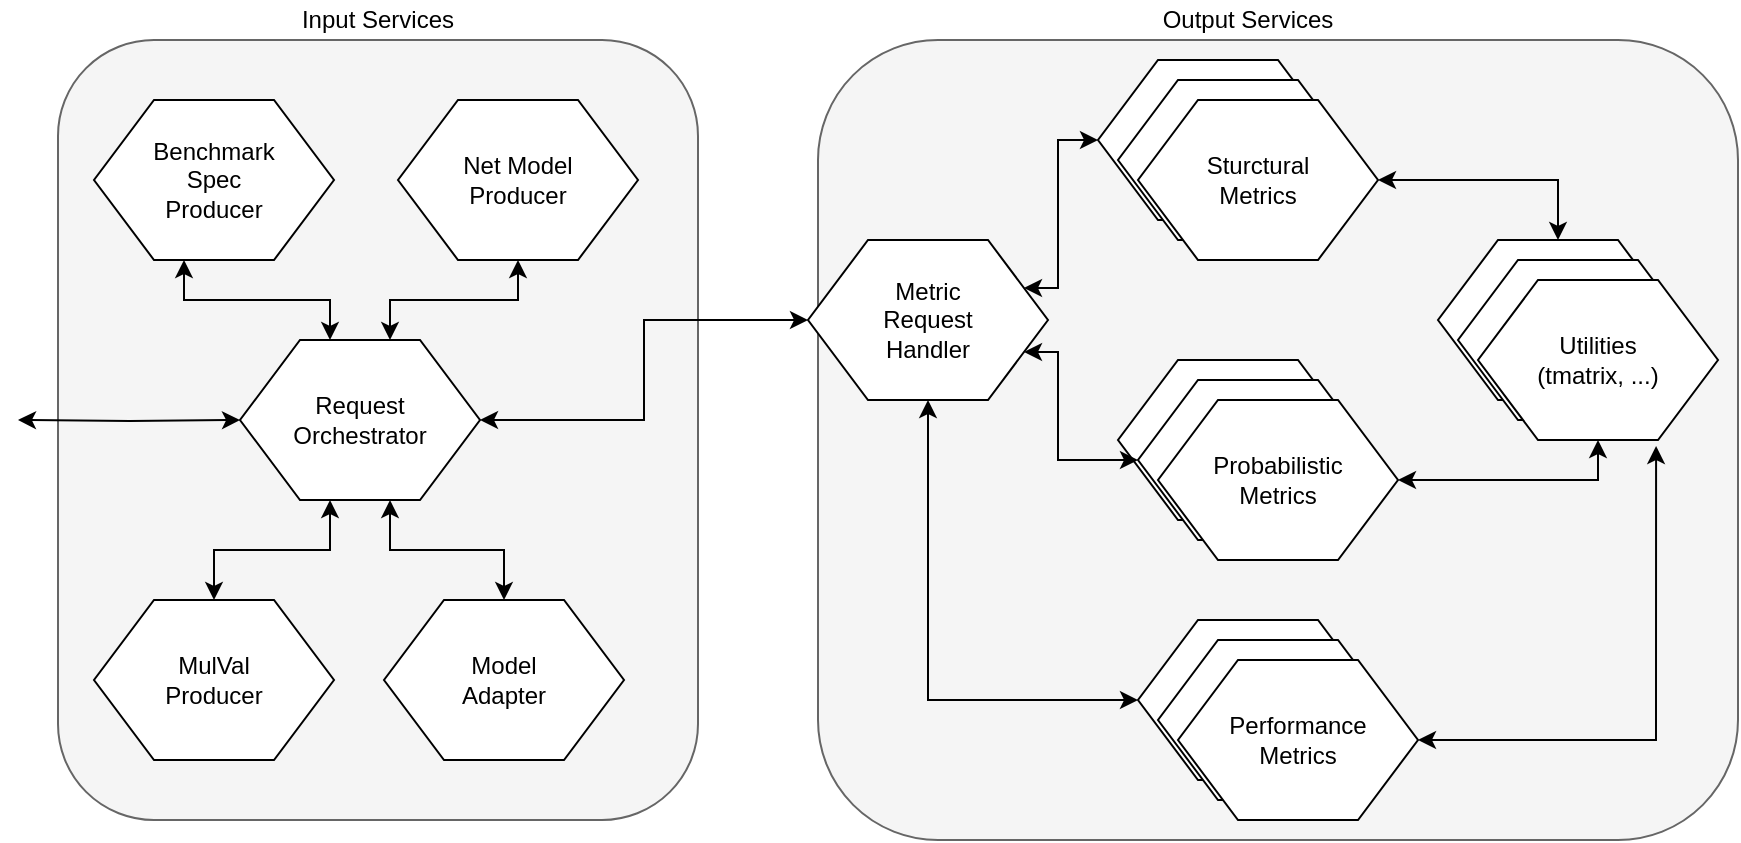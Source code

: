 <mxfile version="10.8.0" type="device"><diagram id="KOtWzLJ8K8H_vh_NgDsx" name="Page-1"><mxGraphModel dx="2177" dy="827" grid="1" gridSize="10" guides="1" tooltips="1" connect="1" arrows="1" fold="1" page="1" pageScale="1" pageWidth="850" pageHeight="1100" math="0" shadow="0"><root><mxCell id="0"/><mxCell id="1" parent="0"/><mxCell id="Bpt-3JFN0gdqlfXHi6Q4-1" value="" style="rounded=1;whiteSpace=wrap;html=1;fillColor=#f5f5f5;strokeColor=#666666;fontColor=#333333;" vertex="1" parent="1"><mxGeometry x="-10" y="480" width="320" height="390" as="geometry"/></mxCell><mxCell id="Bpt-3JFN0gdqlfXHi6Q4-2" value="" style="rounded=1;whiteSpace=wrap;html=1;fillColor=#f5f5f5;strokeColor=#666666;fontColor=#333333;" vertex="1" parent="1"><mxGeometry x="370" y="480" width="460" height="400" as="geometry"/></mxCell><mxCell id="Bpt-3JFN0gdqlfXHi6Q4-3" value="Sturctural&lt;br&gt;Metrics" style="shape=hexagon;perimeter=hexagonPerimeter2;whiteSpace=wrap;html=1;" vertex="1" parent="1"><mxGeometry x="510" y="490" width="120" height="80" as="geometry"/></mxCell><mxCell id="Bpt-3JFN0gdqlfXHi6Q4-4" value="Sturctural&lt;br&gt;Metrics" style="shape=hexagon;perimeter=hexagonPerimeter2;whiteSpace=wrap;html=1;" vertex="1" parent="1"><mxGeometry x="520" y="500" width="120" height="80" as="geometry"/></mxCell><mxCell id="Bpt-3JFN0gdqlfXHi6Q4-5" style="edgeStyle=orthogonalEdgeStyle;rounded=0;orthogonalLoop=1;jettySize=auto;html=1;exitX=1;exitY=0.5;exitDx=0;exitDy=0;entryX=0.5;entryY=0;entryDx=0;entryDy=0;startArrow=classic;startFill=1;" edge="1" parent="1" source="Bpt-3JFN0gdqlfXHi6Q4-6" target="Bpt-3JFN0gdqlfXHi6Q4-11"><mxGeometry relative="1" as="geometry"/></mxCell><mxCell id="Bpt-3JFN0gdqlfXHi6Q4-6" value="Sturctural&lt;br&gt;Metrics" style="shape=hexagon;perimeter=hexagonPerimeter2;whiteSpace=wrap;html=1;" vertex="1" parent="1"><mxGeometry x="530" y="510" width="120" height="80" as="geometry"/></mxCell><mxCell id="Bpt-3JFN0gdqlfXHi6Q4-7" value="Sturctural&lt;br&gt;Metrics" style="shape=hexagon;perimeter=hexagonPerimeter2;whiteSpace=wrap;html=1;" vertex="1" parent="1"><mxGeometry x="520" y="640" width="120" height="80" as="geometry"/></mxCell><mxCell id="Bpt-3JFN0gdqlfXHi6Q4-8" value="Sturctural&lt;br&gt;Metrics" style="shape=hexagon;perimeter=hexagonPerimeter2;whiteSpace=wrap;html=1;" vertex="1" parent="1"><mxGeometry x="530" y="650" width="120" height="80" as="geometry"/></mxCell><mxCell id="Bpt-3JFN0gdqlfXHi6Q4-9" style="edgeStyle=orthogonalEdgeStyle;rounded=0;orthogonalLoop=1;jettySize=auto;html=1;exitX=1;exitY=0.5;exitDx=0;exitDy=0;entryX=0.5;entryY=1;entryDx=0;entryDy=0;startArrow=classic;startFill=1;" edge="1" parent="1" source="Bpt-3JFN0gdqlfXHi6Q4-10" target="Bpt-3JFN0gdqlfXHi6Q4-13"><mxGeometry relative="1" as="geometry"/></mxCell><mxCell id="Bpt-3JFN0gdqlfXHi6Q4-10" value="Probabilistic &lt;br&gt;Metrics" style="shape=hexagon;perimeter=hexagonPerimeter2;whiteSpace=wrap;html=1;" vertex="1" parent="1"><mxGeometry x="540" y="660" width="120" height="80" as="geometry"/></mxCell><mxCell id="Bpt-3JFN0gdqlfXHi6Q4-11" value="Sturctural&lt;br&gt;Metrics" style="shape=hexagon;perimeter=hexagonPerimeter2;whiteSpace=wrap;html=1;" vertex="1" parent="1"><mxGeometry x="680" y="580" width="120" height="80" as="geometry"/></mxCell><mxCell id="Bpt-3JFN0gdqlfXHi6Q4-12" value="Sturctural&lt;br&gt;Metrics" style="shape=hexagon;perimeter=hexagonPerimeter2;whiteSpace=wrap;html=1;" vertex="1" parent="1"><mxGeometry x="690" y="590" width="120" height="80" as="geometry"/></mxCell><mxCell id="Bpt-3JFN0gdqlfXHi6Q4-13" value="Utilities&lt;br&gt;(tmatrix, ...)" style="shape=hexagon;perimeter=hexagonPerimeter2;whiteSpace=wrap;html=1;" vertex="1" parent="1"><mxGeometry x="700" y="600" width="120" height="80" as="geometry"/></mxCell><mxCell id="Bpt-3JFN0gdqlfXHi6Q4-14" style="edgeStyle=orthogonalEdgeStyle;rounded=0;orthogonalLoop=1;jettySize=auto;html=1;exitX=1;exitY=0.25;exitDx=0;exitDy=0;entryX=0;entryY=0.5;entryDx=0;entryDy=0;startArrow=classic;startFill=1;" edge="1" parent="1" source="Bpt-3JFN0gdqlfXHi6Q4-17" target="Bpt-3JFN0gdqlfXHi6Q4-3"><mxGeometry relative="1" as="geometry"><Array as="points"><mxPoint x="490" y="604"/><mxPoint x="490" y="530"/></Array></mxGeometry></mxCell><mxCell id="Bpt-3JFN0gdqlfXHi6Q4-15" style="edgeStyle=orthogonalEdgeStyle;rounded=0;orthogonalLoop=1;jettySize=auto;html=1;exitX=1;exitY=0.75;exitDx=0;exitDy=0;startArrow=classic;startFill=1;" edge="1" parent="1" source="Bpt-3JFN0gdqlfXHi6Q4-17" target="Bpt-3JFN0gdqlfXHi6Q4-8"><mxGeometry relative="1" as="geometry"><Array as="points"><mxPoint x="490" y="636"/><mxPoint x="490" y="690"/></Array></mxGeometry></mxCell><mxCell id="Bpt-3JFN0gdqlfXHi6Q4-16" style="edgeStyle=orthogonalEdgeStyle;rounded=0;orthogonalLoop=1;jettySize=auto;html=1;exitX=0.5;exitY=1;exitDx=0;exitDy=0;entryX=0;entryY=0.5;entryDx=0;entryDy=0;startArrow=classic;startFill=1;" edge="1" parent="1" source="Bpt-3JFN0gdqlfXHi6Q4-17" target="Bpt-3JFN0gdqlfXHi6Q4-18"><mxGeometry relative="1" as="geometry"/></mxCell><mxCell id="Bpt-3JFN0gdqlfXHi6Q4-17" value="Metric&lt;br&gt;Request&lt;br&gt;Handler" style="shape=hexagon;perimeter=hexagonPerimeter2;whiteSpace=wrap;html=1;" vertex="1" parent="1"><mxGeometry x="365" y="580" width="120" height="80" as="geometry"/></mxCell><mxCell id="Bpt-3JFN0gdqlfXHi6Q4-18" value="Sturctural&lt;br&gt;Metrics" style="shape=hexagon;perimeter=hexagonPerimeter2;whiteSpace=wrap;html=1;" vertex="1" parent="1"><mxGeometry x="530" y="770" width="120" height="80" as="geometry"/></mxCell><mxCell id="Bpt-3JFN0gdqlfXHi6Q4-19" value="Sturctural&lt;br&gt;Metrics" style="shape=hexagon;perimeter=hexagonPerimeter2;whiteSpace=wrap;html=1;" vertex="1" parent="1"><mxGeometry x="540" y="780" width="120" height="80" as="geometry"/></mxCell><mxCell id="Bpt-3JFN0gdqlfXHi6Q4-20" style="edgeStyle=orthogonalEdgeStyle;rounded=0;orthogonalLoop=1;jettySize=auto;html=1;exitX=1;exitY=0.5;exitDx=0;exitDy=0;entryX=0.742;entryY=1.038;entryDx=0;entryDy=0;entryPerimeter=0;startArrow=classic;startFill=1;" edge="1" parent="1" source="Bpt-3JFN0gdqlfXHi6Q4-21" target="Bpt-3JFN0gdqlfXHi6Q4-13"><mxGeometry relative="1" as="geometry"/></mxCell><mxCell id="Bpt-3JFN0gdqlfXHi6Q4-21" value="Performance&lt;br&gt;Metrics" style="shape=hexagon;perimeter=hexagonPerimeter2;whiteSpace=wrap;html=1;" vertex="1" parent="1"><mxGeometry x="550" y="790" width="120" height="80" as="geometry"/></mxCell><mxCell id="Bpt-3JFN0gdqlfXHi6Q4-22" value="Model &lt;br&gt;Adapter" style="shape=hexagon;perimeter=hexagonPerimeter2;whiteSpace=wrap;html=1;" vertex="1" parent="1"><mxGeometry x="153" y="760" width="120" height="80" as="geometry"/></mxCell><mxCell id="Bpt-3JFN0gdqlfXHi6Q4-23" value="Net Model &lt;br&gt;Producer" style="shape=hexagon;perimeter=hexagonPerimeter2;whiteSpace=wrap;html=1;" vertex="1" parent="1"><mxGeometry x="160" y="510" width="120" height="80" as="geometry"/></mxCell><mxCell id="Bpt-3JFN0gdqlfXHi6Q4-24" value="MulVal&lt;br&gt;Producer" style="shape=hexagon;perimeter=hexagonPerimeter2;whiteSpace=wrap;html=1;" vertex="1" parent="1"><mxGeometry x="8" y="760" width="120" height="80" as="geometry"/></mxCell><mxCell id="Bpt-3JFN0gdqlfXHi6Q4-25" value="Benchmark&lt;br&gt;Spec&lt;br&gt;Producer" style="shape=hexagon;perimeter=hexagonPerimeter2;whiteSpace=wrap;html=1;" vertex="1" parent="1"><mxGeometry x="8" y="510" width="120" height="80" as="geometry"/></mxCell><mxCell id="Bpt-3JFN0gdqlfXHi6Q4-26" style="edgeStyle=orthogonalEdgeStyle;rounded=0;orthogonalLoop=1;jettySize=auto;html=1;exitX=1;exitY=0.5;exitDx=0;exitDy=0;startArrow=classic;startFill=1;" edge="1" parent="1" source="Bpt-3JFN0gdqlfXHi6Q4-31" target="Bpt-3JFN0gdqlfXHi6Q4-17"><mxGeometry relative="1" as="geometry"/></mxCell><mxCell id="Bpt-3JFN0gdqlfXHi6Q4-27" style="edgeStyle=orthogonalEdgeStyle;rounded=0;orthogonalLoop=1;jettySize=auto;html=1;exitX=0.625;exitY=0;exitDx=0;exitDy=0;startArrow=classic;startFill=1;" edge="1" parent="1" source="Bpt-3JFN0gdqlfXHi6Q4-31" target="Bpt-3JFN0gdqlfXHi6Q4-23"><mxGeometry relative="1" as="geometry"/></mxCell><mxCell id="Bpt-3JFN0gdqlfXHi6Q4-28" style="edgeStyle=orthogonalEdgeStyle;rounded=0;orthogonalLoop=1;jettySize=auto;html=1;exitX=0.375;exitY=0;exitDx=0;exitDy=0;entryX=0.375;entryY=1;entryDx=0;entryDy=0;startArrow=classic;startFill=1;" edge="1" parent="1" source="Bpt-3JFN0gdqlfXHi6Q4-31" target="Bpt-3JFN0gdqlfXHi6Q4-25"><mxGeometry relative="1" as="geometry"/></mxCell><mxCell id="Bpt-3JFN0gdqlfXHi6Q4-29" style="edgeStyle=orthogonalEdgeStyle;rounded=0;orthogonalLoop=1;jettySize=auto;html=1;exitX=0.375;exitY=1;exitDx=0;exitDy=0;startArrow=classic;startFill=1;" edge="1" parent="1" source="Bpt-3JFN0gdqlfXHi6Q4-31" target="Bpt-3JFN0gdqlfXHi6Q4-24"><mxGeometry relative="1" as="geometry"/></mxCell><mxCell id="Bpt-3JFN0gdqlfXHi6Q4-30" style="edgeStyle=orthogonalEdgeStyle;rounded=0;orthogonalLoop=1;jettySize=auto;html=1;exitX=0.625;exitY=1;exitDx=0;exitDy=0;startArrow=classic;startFill=1;" edge="1" parent="1" source="Bpt-3JFN0gdqlfXHi6Q4-31" target="Bpt-3JFN0gdqlfXHi6Q4-22"><mxGeometry relative="1" as="geometry"/></mxCell><mxCell id="Bpt-3JFN0gdqlfXHi6Q4-31" value="Request&lt;br&gt;Orchestrator" style="shape=hexagon;perimeter=hexagonPerimeter2;whiteSpace=wrap;html=1;" vertex="1" parent="1"><mxGeometry x="81" y="630" width="120" height="80" as="geometry"/></mxCell><mxCell id="Bpt-3JFN0gdqlfXHi6Q4-32" style="edgeStyle=orthogonalEdgeStyle;rounded=0;orthogonalLoop=1;jettySize=auto;html=1;exitX=1;exitY=0.333;exitDx=0;exitDy=0;exitPerimeter=0;entryX=0;entryY=0.5;entryDx=0;entryDy=0;startArrow=classic;startFill=1;" edge="1" parent="1" target="Bpt-3JFN0gdqlfXHi6Q4-31"><mxGeometry relative="1" as="geometry"><mxPoint x="-30" y="670" as="sourcePoint"/></mxGeometry></mxCell><mxCell id="Bpt-3JFN0gdqlfXHi6Q4-33" value="Input Services" style="text;html=1;strokeColor=none;fillColor=none;align=center;verticalAlign=middle;whiteSpace=wrap;rounded=0;" vertex="1" parent="1"><mxGeometry x="105" y="460" width="90" height="20" as="geometry"/></mxCell><mxCell id="Bpt-3JFN0gdqlfXHi6Q4-34" value="Output Services" style="text;html=1;strokeColor=none;fillColor=none;align=center;verticalAlign=middle;whiteSpace=wrap;rounded=0;" vertex="1" parent="1"><mxGeometry x="540" y="460" width="90" height="20" as="geometry"/></mxCell></root></mxGraphModel></diagram></mxfile>